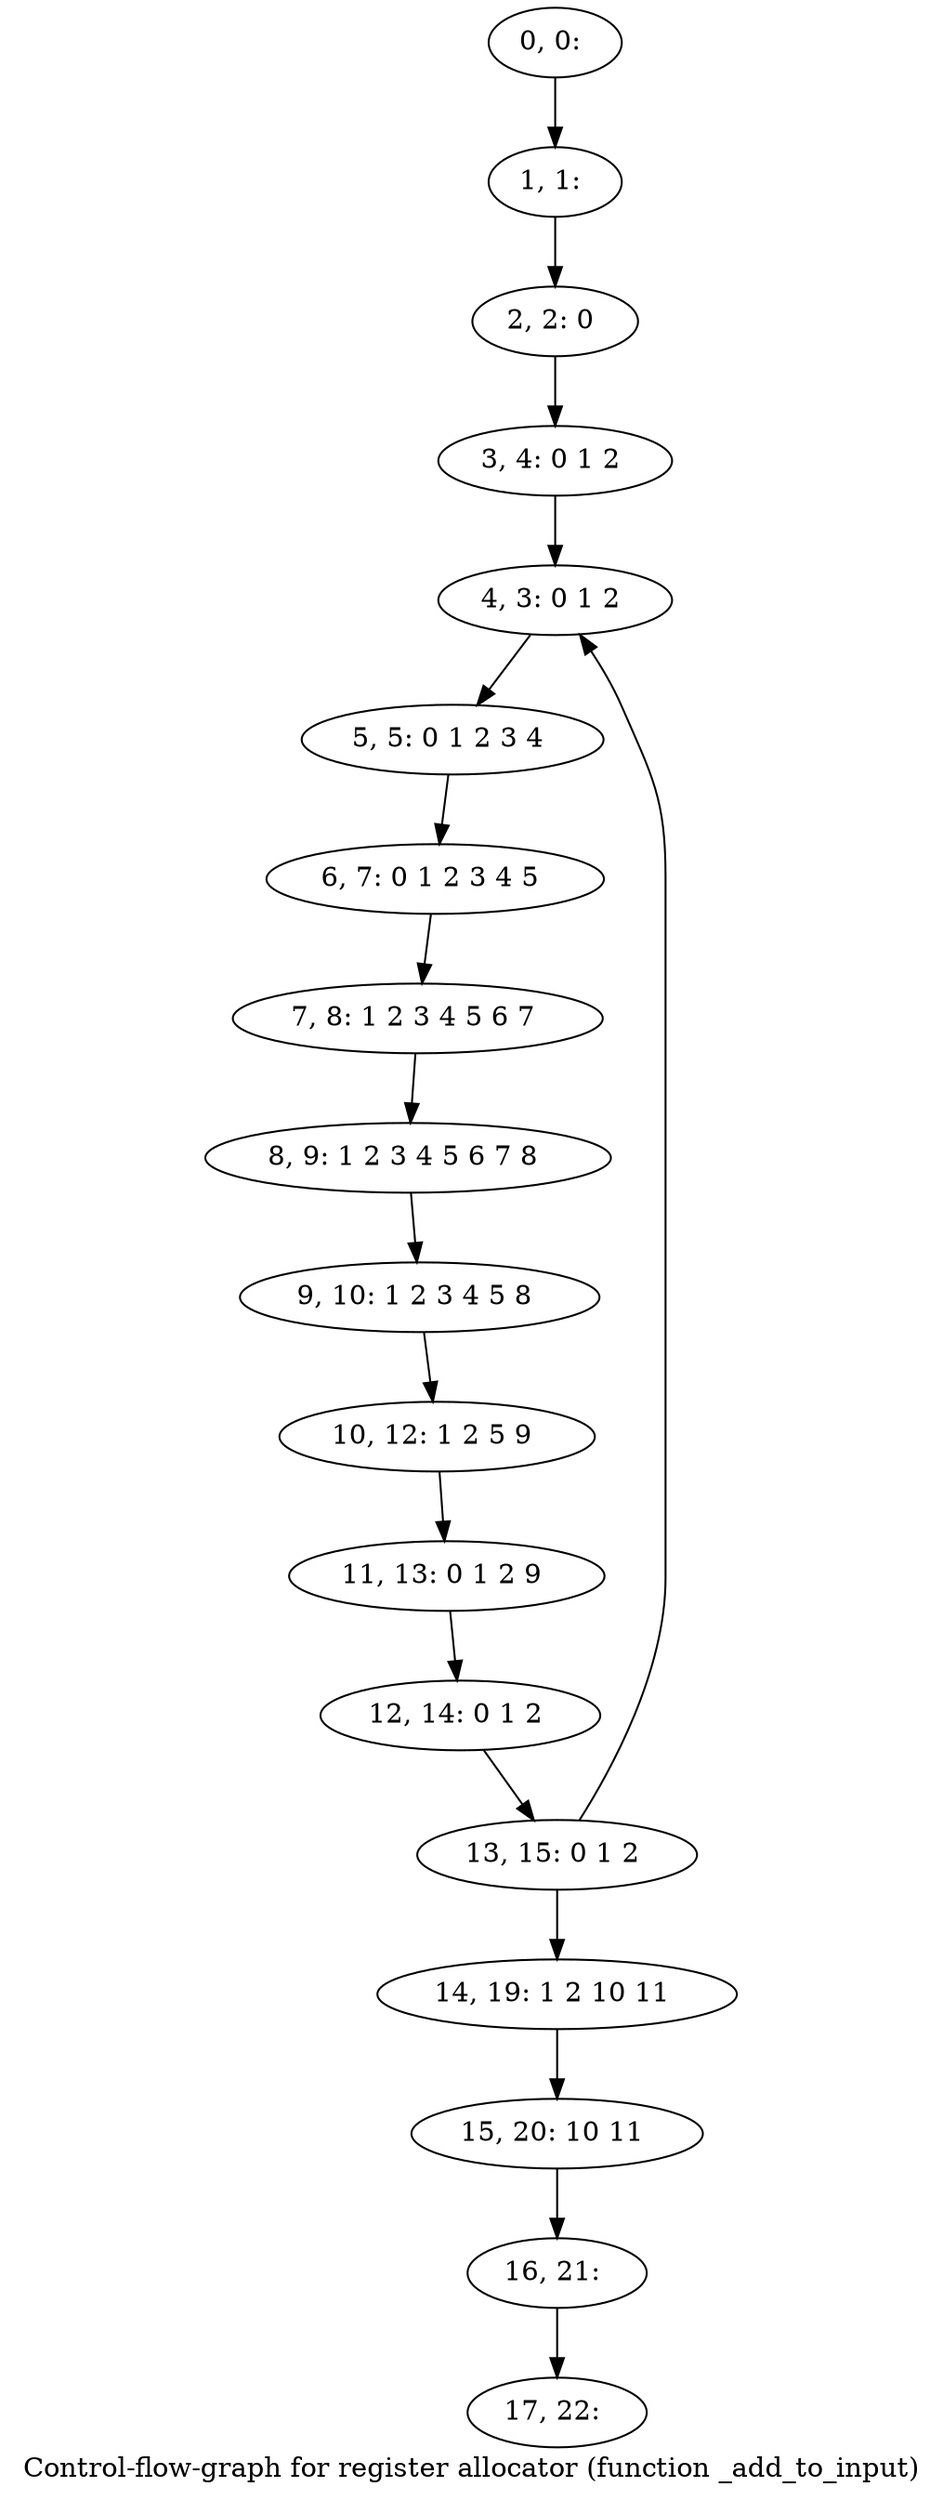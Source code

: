 digraph G {
graph [label="Control-flow-graph for register allocator (function _add_to_input)"]
0[label="0, 0: "];
1[label="1, 1: "];
2[label="2, 2: 0 "];
3[label="3, 4: 0 1 2 "];
4[label="4, 3: 0 1 2 "];
5[label="5, 5: 0 1 2 3 4 "];
6[label="6, 7: 0 1 2 3 4 5 "];
7[label="7, 8: 1 2 3 4 5 6 7 "];
8[label="8, 9: 1 2 3 4 5 6 7 8 "];
9[label="9, 10: 1 2 3 4 5 8 "];
10[label="10, 12: 1 2 5 9 "];
11[label="11, 13: 0 1 2 9 "];
12[label="12, 14: 0 1 2 "];
13[label="13, 15: 0 1 2 "];
14[label="14, 19: 1 2 10 11 "];
15[label="15, 20: 10 11 "];
16[label="16, 21: "];
17[label="17, 22: "];
0->1 ;
1->2 ;
2->3 ;
3->4 ;
4->5 ;
5->6 ;
6->7 ;
7->8 ;
8->9 ;
9->10 ;
10->11 ;
11->12 ;
12->13 ;
13->14 ;
13->4 ;
14->15 ;
15->16 ;
16->17 ;
}
